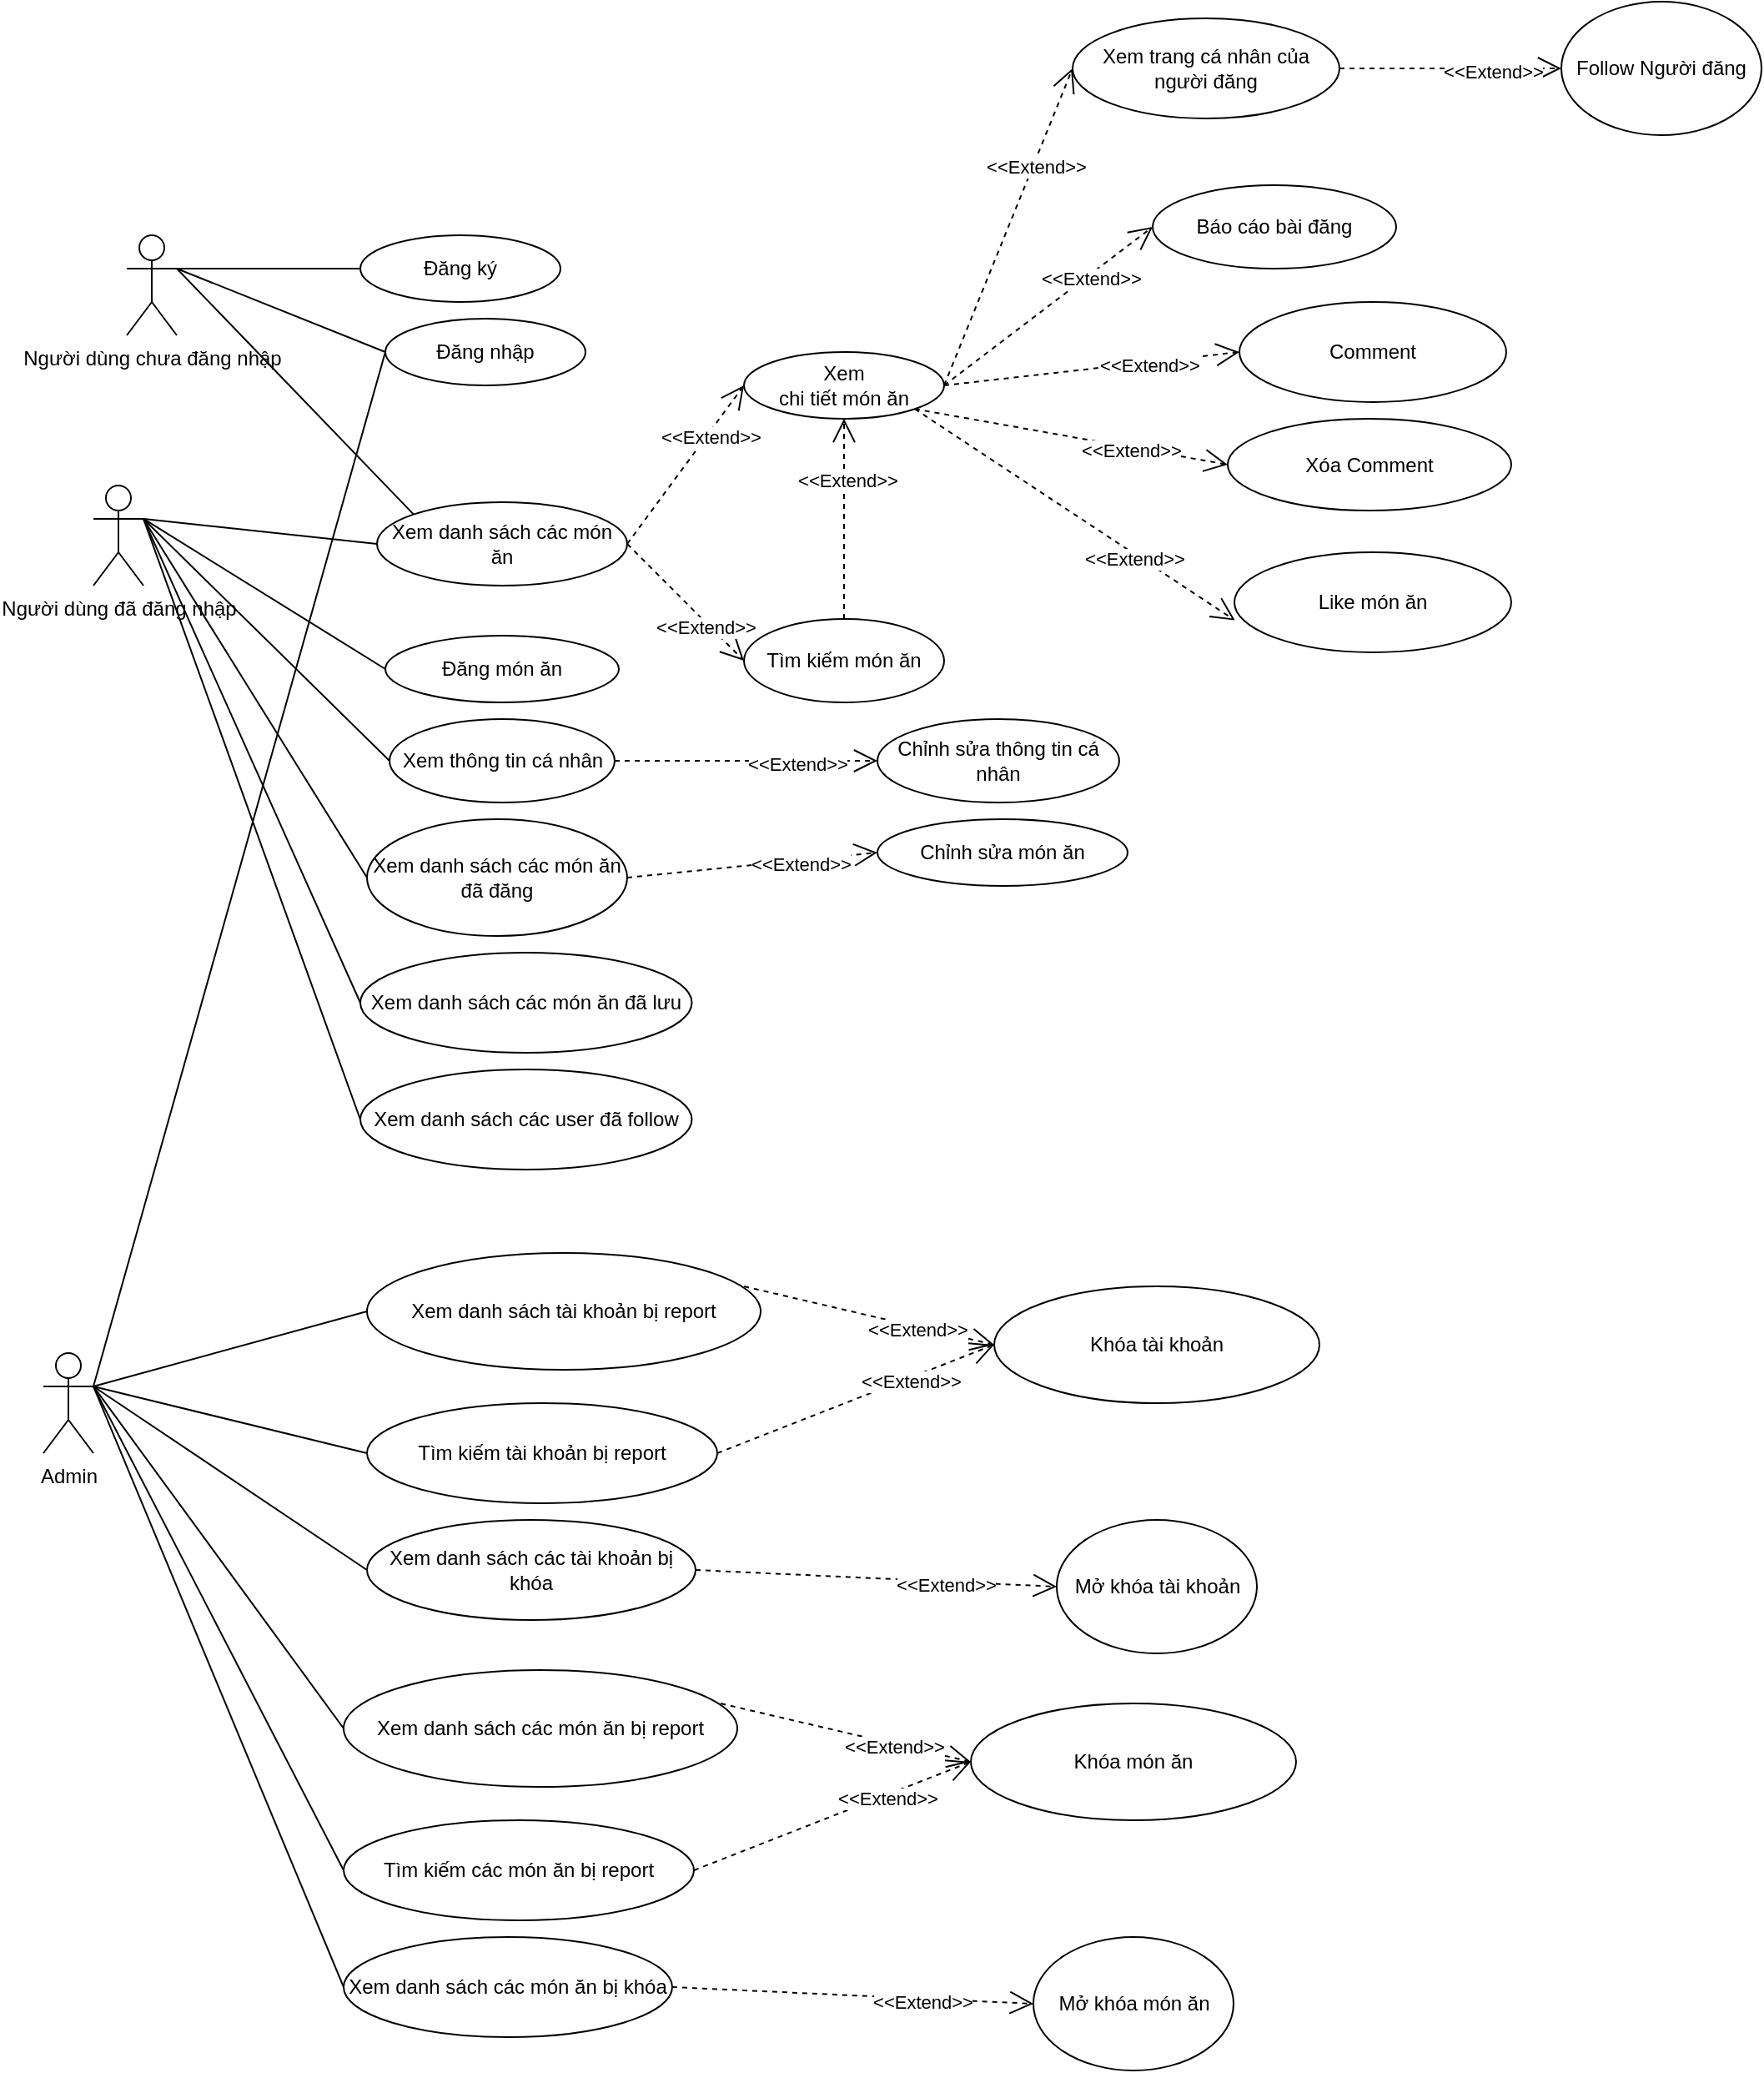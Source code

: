 <mxfile version="21.2.9" type="google">
  <diagram name="Page-1" id="F--Lyn6APZHfo9WcVaKE">
    <mxGraphModel grid="1" page="1" gridSize="10" guides="1" tooltips="1" connect="1" arrows="1" fold="1" pageScale="1" pageWidth="827" pageHeight="1169" math="0" shadow="0">
      <root>
        <mxCell id="0" />
        <mxCell id="1" parent="0" />
        <mxCell id="uJmSbzkm36HT4cuMZCnc-1" value="Người dùng chưa đăng nhập" style="shape=umlActor;verticalLabelPosition=bottom;verticalAlign=top;html=1;outlineConnect=0;" vertex="1" parent="1">
          <mxGeometry x="100" y="-50" width="30" height="60" as="geometry" />
        </mxCell>
        <mxCell id="uJmSbzkm36HT4cuMZCnc-3" value="Người dùng đã đăng nhập" style="shape=umlActor;verticalLabelPosition=bottom;verticalAlign=top;html=1;outlineConnect=0;" vertex="1" parent="1">
          <mxGeometry x="80" y="100" width="30" height="60" as="geometry" />
        </mxCell>
        <mxCell id="uJmSbzkm36HT4cuMZCnc-4" value="Admin" style="shape=umlActor;verticalLabelPosition=bottom;verticalAlign=top;html=1;outlineConnect=0;" vertex="1" parent="1">
          <mxGeometry x="50" y="620" width="30" height="60" as="geometry" />
        </mxCell>
        <mxCell id="uJmSbzkm36HT4cuMZCnc-5" value="Đăng nhập" style="ellipse;whiteSpace=wrap;html=1;" vertex="1" parent="1">
          <mxGeometry x="255" width="120" height="40" as="geometry" />
        </mxCell>
        <mxCell id="uJmSbzkm36HT4cuMZCnc-6" value="Đăng ký" style="ellipse;whiteSpace=wrap;html=1;" vertex="1" parent="1">
          <mxGeometry x="240" y="-50" width="120" height="40" as="geometry" />
        </mxCell>
        <mxCell id="uJmSbzkm36HT4cuMZCnc-7" value="" style="endArrow=none;html=1;rounded=0;exitX=1;exitY=0.333;exitDx=0;exitDy=0;exitPerimeter=0;entryX=0;entryY=0.5;entryDx=0;entryDy=0;" edge="1" parent="1" source="uJmSbzkm36HT4cuMZCnc-1" target="uJmSbzkm36HT4cuMZCnc-5">
          <mxGeometry width="50" height="50" relative="1" as="geometry">
            <mxPoint x="390" y="310" as="sourcePoint" />
            <mxPoint x="440" y="260" as="targetPoint" />
          </mxGeometry>
        </mxCell>
        <mxCell id="uJmSbzkm36HT4cuMZCnc-8" value="" style="endArrow=none;html=1;rounded=0;exitX=1;exitY=0.333;exitDx=0;exitDy=0;exitPerimeter=0;entryX=0;entryY=0.5;entryDx=0;entryDy=0;" edge="1" parent="1" source="uJmSbzkm36HT4cuMZCnc-1" target="uJmSbzkm36HT4cuMZCnc-6">
          <mxGeometry width="50" height="50" relative="1" as="geometry">
            <mxPoint x="150" y="100" as="sourcePoint" />
            <mxPoint x="320" y="60" as="targetPoint" />
          </mxGeometry>
        </mxCell>
        <mxCell id="uJmSbzkm36HT4cuMZCnc-10" value="Xem&lt;br/&gt;chi tiết món ăn" style="ellipse;whiteSpace=wrap;html=1;" vertex="1" parent="1">
          <mxGeometry x="470" y="20" width="120" height="40" as="geometry" />
        </mxCell>
        <mxCell id="uJmSbzkm36HT4cuMZCnc-11" value="Tìm kiếm món ăn" style="ellipse;whiteSpace=wrap;html=1;" vertex="1" parent="1">
          <mxGeometry x="470" y="180" width="120" height="50" as="geometry" />
        </mxCell>
        <mxCell id="uJmSbzkm36HT4cuMZCnc-16" value="Xem trang cá nhân của người đăng" style="ellipse;whiteSpace=wrap;html=1;" vertex="1" parent="1">
          <mxGeometry x="667" y="-180" width="160" height="60" as="geometry" />
        </mxCell>
        <mxCell id="uJmSbzkm36HT4cuMZCnc-21" value="Đăng món ăn" style="ellipse;whiteSpace=wrap;html=1;" vertex="1" parent="1">
          <mxGeometry x="255" y="190" width="140" height="40" as="geometry" />
        </mxCell>
        <mxCell id="uJmSbzkm36HT4cuMZCnc-26" value="" style="endArrow=open;dashed=1;endFill=0;endSize=12;html=1;rounded=0;exitX=1;exitY=0.5;exitDx=0;exitDy=0;entryX=0;entryY=0.5;entryDx=0;entryDy=0;" edge="1" parent="1" source="uJmSbzkm36HT4cuMZCnc-29" target="uJmSbzkm36HT4cuMZCnc-10">
          <mxGeometry width="160" relative="1" as="geometry">
            <mxPoint x="470" y="280" as="sourcePoint" />
            <mxPoint x="630" y="280" as="targetPoint" />
          </mxGeometry>
        </mxCell>
        <mxCell id="uJmSbzkm36HT4cuMZCnc-27" value="&amp;lt;&amp;lt;Extend&amp;gt;&amp;gt;" style="edgeLabel;html=1;align=center;verticalAlign=middle;resizable=0;points=[];" connectable="0" vertex="1" parent="uJmSbzkm36HT4cuMZCnc-26">
          <mxGeometry x="0.385" y="-2" relative="1" as="geometry">
            <mxPoint as="offset" />
          </mxGeometry>
        </mxCell>
        <mxCell id="uJmSbzkm36HT4cuMZCnc-28" value="Báo cáo bài đăng" style="ellipse;whiteSpace=wrap;html=1;" vertex="1" parent="1">
          <mxGeometry x="715" y="-80" width="146" height="50" as="geometry" />
        </mxCell>
        <mxCell id="uJmSbzkm36HT4cuMZCnc-29" value="Xem danh sách các món ăn" style="ellipse;whiteSpace=wrap;html=1;" vertex="1" parent="1">
          <mxGeometry x="250" y="110" width="150" height="50" as="geometry" />
        </mxCell>
        <mxCell id="uJmSbzkm36HT4cuMZCnc-30" value="" style="endArrow=none;html=1;rounded=0;exitX=1;exitY=0.333;exitDx=0;exitDy=0;exitPerimeter=0;entryX=0;entryY=0;entryDx=0;entryDy=0;" edge="1" parent="1" source="uJmSbzkm36HT4cuMZCnc-1" target="uJmSbzkm36HT4cuMZCnc-29">
          <mxGeometry width="50" height="50" relative="1" as="geometry">
            <mxPoint x="390" y="320" as="sourcePoint" />
            <mxPoint x="440" y="270" as="targetPoint" />
          </mxGeometry>
        </mxCell>
        <mxCell id="uJmSbzkm36HT4cuMZCnc-31" value="" style="endArrow=none;html=1;rounded=0;exitX=1;exitY=0.333;exitDx=0;exitDy=0;exitPerimeter=0;entryX=0;entryY=0.5;entryDx=0;entryDy=0;" edge="1" parent="1" source="uJmSbzkm36HT4cuMZCnc-3" target="uJmSbzkm36HT4cuMZCnc-29">
          <mxGeometry width="50" height="50" relative="1" as="geometry">
            <mxPoint x="390" y="320" as="sourcePoint" />
            <mxPoint x="440" y="270" as="targetPoint" />
          </mxGeometry>
        </mxCell>
        <mxCell id="uJmSbzkm36HT4cuMZCnc-32" value="" style="endArrow=open;dashed=1;endFill=0;endSize=12;html=1;rounded=0;exitX=1;exitY=0.5;exitDx=0;exitDy=0;entryX=0;entryY=0.5;entryDx=0;entryDy=0;" edge="1" parent="1" source="uJmSbzkm36HT4cuMZCnc-29" target="uJmSbzkm36HT4cuMZCnc-11">
          <mxGeometry width="160" relative="1" as="geometry">
            <mxPoint x="410" y="145" as="sourcePoint" />
            <mxPoint x="470" y="50" as="targetPoint" />
          </mxGeometry>
        </mxCell>
        <mxCell id="uJmSbzkm36HT4cuMZCnc-33" value="&amp;lt;&amp;lt;Extend&amp;gt;&amp;gt;" style="edgeLabel;html=1;align=center;verticalAlign=middle;resizable=0;points=[];" connectable="0" vertex="1" parent="uJmSbzkm36HT4cuMZCnc-32">
          <mxGeometry x="0.385" y="-2" relative="1" as="geometry">
            <mxPoint as="offset" />
          </mxGeometry>
        </mxCell>
        <mxCell id="uJmSbzkm36HT4cuMZCnc-34" value="" style="endArrow=open;dashed=1;endFill=0;endSize=12;html=1;rounded=0;exitX=1;exitY=0.5;exitDx=0;exitDy=0;entryX=0;entryY=0.5;entryDx=0;entryDy=0;" edge="1" parent="1" source="uJmSbzkm36HT4cuMZCnc-10" target="uJmSbzkm36HT4cuMZCnc-16">
          <mxGeometry width="160" relative="1" as="geometry">
            <mxPoint x="410" y="145" as="sourcePoint" />
            <mxPoint x="480" y="50" as="targetPoint" />
          </mxGeometry>
        </mxCell>
        <mxCell id="uJmSbzkm36HT4cuMZCnc-35" value="&amp;lt;&amp;lt;Extend&amp;gt;&amp;gt;" style="edgeLabel;html=1;align=center;verticalAlign=middle;resizable=0;points=[];" connectable="0" vertex="1" parent="uJmSbzkm36HT4cuMZCnc-34">
          <mxGeometry x="0.385" y="-2" relative="1" as="geometry">
            <mxPoint as="offset" />
          </mxGeometry>
        </mxCell>
        <mxCell id="uJmSbzkm36HT4cuMZCnc-36" value="" style="endArrow=open;dashed=1;endFill=0;endSize=12;html=1;rounded=0;entryX=0.5;entryY=1;entryDx=0;entryDy=0;exitX=0.5;exitY=0;exitDx=0;exitDy=0;" edge="1" parent="1" source="uJmSbzkm36HT4cuMZCnc-11" target="uJmSbzkm36HT4cuMZCnc-10">
          <mxGeometry width="160" relative="1" as="geometry">
            <mxPoint x="420" y="150" as="sourcePoint" />
            <mxPoint x="490" y="60" as="targetPoint" />
          </mxGeometry>
        </mxCell>
        <mxCell id="uJmSbzkm36HT4cuMZCnc-37" value="&amp;lt;&amp;lt;Extend&amp;gt;&amp;gt;" style="edgeLabel;html=1;align=center;verticalAlign=middle;resizable=0;points=[];" connectable="0" vertex="1" parent="uJmSbzkm36HT4cuMZCnc-36">
          <mxGeometry x="0.385" y="-2" relative="1" as="geometry">
            <mxPoint as="offset" />
          </mxGeometry>
        </mxCell>
        <mxCell id="uJmSbzkm36HT4cuMZCnc-38" value="" style="endArrow=none;html=1;rounded=0;exitX=1;exitY=0.333;exitDx=0;exitDy=0;exitPerimeter=0;entryX=0;entryY=0.5;entryDx=0;entryDy=0;" edge="1" parent="1" source="uJmSbzkm36HT4cuMZCnc-3" target="uJmSbzkm36HT4cuMZCnc-21">
          <mxGeometry width="50" height="50" relative="1" as="geometry">
            <mxPoint x="390" y="320" as="sourcePoint" />
            <mxPoint x="440" y="270" as="targetPoint" />
          </mxGeometry>
        </mxCell>
        <mxCell id="uJmSbzkm36HT4cuMZCnc-39" value="Chỉnh sửa món ăn" style="ellipse;whiteSpace=wrap;html=1;" vertex="1" parent="1">
          <mxGeometry x="550" y="300" width="150" height="40" as="geometry" />
        </mxCell>
        <mxCell id="uJmSbzkm36HT4cuMZCnc-40" value="" style="endArrow=open;dashed=1;endFill=0;endSize=12;html=1;rounded=0;entryX=0;entryY=0.5;entryDx=0;entryDy=0;exitX=1;exitY=0.5;exitDx=0;exitDy=0;" edge="1" parent="1" source="uJmSbzkm36HT4cuMZCnc-10" target="uJmSbzkm36HT4cuMZCnc-28">
          <mxGeometry width="160" relative="1" as="geometry">
            <mxPoint x="540" y="190" as="sourcePoint" />
            <mxPoint x="540" y="70" as="targetPoint" />
          </mxGeometry>
        </mxCell>
        <mxCell id="uJmSbzkm36HT4cuMZCnc-41" value="&amp;lt;&amp;lt;Extend&amp;gt;&amp;gt;" style="edgeLabel;html=1;align=center;verticalAlign=middle;resizable=0;points=[];" connectable="0" vertex="1" parent="uJmSbzkm36HT4cuMZCnc-40">
          <mxGeometry x="0.385" y="-2" relative="1" as="geometry">
            <mxPoint as="offset" />
          </mxGeometry>
        </mxCell>
        <mxCell id="uJmSbzkm36HT4cuMZCnc-45" value="" style="endArrow=none;html=1;rounded=0;exitX=1;exitY=0.333;exitDx=0;exitDy=0;exitPerimeter=0;entryX=0;entryY=0.5;entryDx=0;entryDy=0;" edge="1" parent="1" source="uJmSbzkm36HT4cuMZCnc-4" target="uJmSbzkm36HT4cuMZCnc-5">
          <mxGeometry width="50" height="50" relative="1" as="geometry">
            <mxPoint x="390" y="320" as="sourcePoint" />
            <mxPoint x="440" y="270" as="targetPoint" />
          </mxGeometry>
        </mxCell>
        <mxCell id="uJmSbzkm36HT4cuMZCnc-46" value="Xem thông tin cá nhân" style="ellipse;whiteSpace=wrap;html=1;" vertex="1" parent="1">
          <mxGeometry x="257.5" y="240" width="135" height="50" as="geometry" />
        </mxCell>
        <mxCell id="uJmSbzkm36HT4cuMZCnc-47" value="Xem danh sách các món ăn đã đăng" style="ellipse;whiteSpace=wrap;html=1;" vertex="1" parent="1">
          <mxGeometry x="244" y="300" width="156" height="70" as="geometry" />
        </mxCell>
        <mxCell id="uJmSbzkm36HT4cuMZCnc-50" value="" style="endArrow=open;dashed=1;endFill=0;endSize=12;html=1;rounded=0;exitX=1;exitY=0.5;exitDx=0;exitDy=0;entryX=0;entryY=0.5;entryDx=0;entryDy=0;" edge="1" parent="1" source="uJmSbzkm36HT4cuMZCnc-47" target="uJmSbzkm36HT4cuMZCnc-39">
          <mxGeometry width="160" relative="1" as="geometry">
            <mxPoint x="410" y="275" as="sourcePoint" />
            <mxPoint x="560" y="285" as="targetPoint" />
          </mxGeometry>
        </mxCell>
        <mxCell id="uJmSbzkm36HT4cuMZCnc-51" value="&amp;lt;&amp;lt;Extend&amp;gt;&amp;gt;" style="edgeLabel;html=1;align=center;verticalAlign=middle;resizable=0;points=[];" connectable="0" vertex="1" parent="uJmSbzkm36HT4cuMZCnc-50">
          <mxGeometry x="0.385" y="-2" relative="1" as="geometry">
            <mxPoint as="offset" />
          </mxGeometry>
        </mxCell>
        <mxCell id="uJmSbzkm36HT4cuMZCnc-52" value="" style="endArrow=none;html=1;rounded=0;exitX=1;exitY=0.333;exitDx=0;exitDy=0;exitPerimeter=0;entryX=0;entryY=0.5;entryDx=0;entryDy=0;" edge="1" parent="1" source="uJmSbzkm36HT4cuMZCnc-3" target="uJmSbzkm36HT4cuMZCnc-46">
          <mxGeometry width="50" height="50" relative="1" as="geometry">
            <mxPoint x="390" y="200" as="sourcePoint" />
            <mxPoint x="440" y="150" as="targetPoint" />
          </mxGeometry>
        </mxCell>
        <mxCell id="uJmSbzkm36HT4cuMZCnc-53" value="Chỉnh sửa thông tin cá nhân" style="ellipse;whiteSpace=wrap;html=1;" vertex="1" parent="1">
          <mxGeometry x="550" y="240" width="145" height="50" as="geometry" />
        </mxCell>
        <mxCell id="uJmSbzkm36HT4cuMZCnc-54" value="" style="endArrow=open;dashed=1;endFill=0;endSize=12;html=1;rounded=0;exitX=1;exitY=0.5;exitDx=0;exitDy=0;entryX=0;entryY=0.5;entryDx=0;entryDy=0;" edge="1" parent="1" source="uJmSbzkm36HT4cuMZCnc-46" target="uJmSbzkm36HT4cuMZCnc-53">
          <mxGeometry width="160" relative="1" as="geometry">
            <mxPoint x="420" y="285" as="sourcePoint" />
            <mxPoint x="570" y="295" as="targetPoint" />
          </mxGeometry>
        </mxCell>
        <mxCell id="uJmSbzkm36HT4cuMZCnc-55" value="&amp;lt;&amp;lt;Extend&amp;gt;&amp;gt;" style="edgeLabel;html=1;align=center;verticalAlign=middle;resizable=0;points=[];" connectable="0" vertex="1" parent="uJmSbzkm36HT4cuMZCnc-54">
          <mxGeometry x="0.385" y="-2" relative="1" as="geometry">
            <mxPoint as="offset" />
          </mxGeometry>
        </mxCell>
        <mxCell id="uJmSbzkm36HT4cuMZCnc-56" value="Xem danh sách các món ăn đã lưu" style="ellipse;whiteSpace=wrap;html=1;" vertex="1" parent="1">
          <mxGeometry x="240" y="380" width="198.75" height="60" as="geometry" />
        </mxCell>
        <mxCell id="uJmSbzkm36HT4cuMZCnc-59" value="" style="endArrow=none;html=1;rounded=0;exitX=1;exitY=0.333;exitDx=0;exitDy=0;exitPerimeter=0;entryX=0;entryY=0.5;entryDx=0;entryDy=0;" edge="1" parent="1" source="uJmSbzkm36HT4cuMZCnc-3" target="uJmSbzkm36HT4cuMZCnc-47">
          <mxGeometry width="50" height="50" relative="1" as="geometry">
            <mxPoint x="390" y="300" as="sourcePoint" />
            <mxPoint x="440" y="250" as="targetPoint" />
          </mxGeometry>
        </mxCell>
        <mxCell id="uJmSbzkm36HT4cuMZCnc-60" value="" style="endArrow=none;html=1;rounded=0;exitX=1;exitY=0.333;exitDx=0;exitDy=0;exitPerimeter=0;entryX=0;entryY=0.5;entryDx=0;entryDy=0;" edge="1" parent="1" source="uJmSbzkm36HT4cuMZCnc-3" target="uJmSbzkm36HT4cuMZCnc-56">
          <mxGeometry width="50" height="50" relative="1" as="geometry">
            <mxPoint x="390" y="390" as="sourcePoint" />
            <mxPoint x="440" y="340" as="targetPoint" />
          </mxGeometry>
        </mxCell>
        <mxCell id="uJmSbzkm36HT4cuMZCnc-62" value="" style="endArrow=none;html=1;rounded=0;exitX=1;exitY=0.333;exitDx=0;exitDy=0;exitPerimeter=0;entryX=0;entryY=0.5;entryDx=0;entryDy=0;" edge="1" parent="1" source="uJmSbzkm36HT4cuMZCnc-3">
          <mxGeometry width="50" height="50" relative="1" as="geometry">
            <mxPoint x="110" y="110" as="sourcePoint" />
            <mxPoint x="240" y="480" as="targetPoint" />
          </mxGeometry>
        </mxCell>
        <mxCell id="uJmSbzkm36HT4cuMZCnc-63" value="Xem danh sách các user đã follow" style="ellipse;whiteSpace=wrap;html=1;" vertex="1" parent="1">
          <mxGeometry x="240" y="450" width="198.75" height="60" as="geometry" />
        </mxCell>
        <mxCell id="uJmSbzkm36HT4cuMZCnc-64" value="Comment" style="ellipse;whiteSpace=wrap;html=1;" vertex="1" parent="1">
          <mxGeometry x="767" y="-10" width="160" height="60" as="geometry" />
        </mxCell>
        <mxCell id="uJmSbzkm36HT4cuMZCnc-65" value="Xóa Comment" style="ellipse;whiteSpace=wrap;html=1;" vertex="1" parent="1">
          <mxGeometry x="760" y="60" width="170" height="55" as="geometry" />
        </mxCell>
        <mxCell id="uJmSbzkm36HT4cuMZCnc-66" value="" style="endArrow=open;dashed=1;endFill=0;endSize=12;html=1;rounded=0;entryX=0;entryY=0.5;entryDx=0;entryDy=0;exitX=1;exitY=0.5;exitDx=0;exitDy=0;" edge="1" parent="1" source="uJmSbzkm36HT4cuMZCnc-10" target="uJmSbzkm36HT4cuMZCnc-64">
          <mxGeometry width="160" relative="1" as="geometry">
            <mxPoint x="594" y="62" as="sourcePoint" />
            <mxPoint x="747" y="115" as="targetPoint" />
          </mxGeometry>
        </mxCell>
        <mxCell id="uJmSbzkm36HT4cuMZCnc-67" value="&amp;lt;&amp;lt;Extend&amp;gt;&amp;gt;" style="edgeLabel;html=1;align=center;verticalAlign=middle;resizable=0;points=[];" connectable="0" vertex="1" parent="uJmSbzkm36HT4cuMZCnc-66">
          <mxGeometry x="0.385" y="-2" relative="1" as="geometry">
            <mxPoint as="offset" />
          </mxGeometry>
        </mxCell>
        <mxCell id="uJmSbzkm36HT4cuMZCnc-68" value="" style="endArrow=open;dashed=1;endFill=0;endSize=12;html=1;rounded=0;entryX=0;entryY=0.5;entryDx=0;entryDy=0;exitX=1;exitY=1;exitDx=0;exitDy=0;" edge="1" parent="1" source="uJmSbzkm36HT4cuMZCnc-10" target="uJmSbzkm36HT4cuMZCnc-65">
          <mxGeometry width="160" relative="1" as="geometry">
            <mxPoint x="604" y="72" as="sourcePoint" />
            <mxPoint x="757" y="125" as="targetPoint" />
          </mxGeometry>
        </mxCell>
        <mxCell id="uJmSbzkm36HT4cuMZCnc-69" value="&amp;lt;&amp;lt;Extend&amp;gt;&amp;gt;" style="edgeLabel;html=1;align=center;verticalAlign=middle;resizable=0;points=[];" connectable="0" vertex="1" parent="uJmSbzkm36HT4cuMZCnc-68">
          <mxGeometry x="0.385" y="-2" relative="1" as="geometry">
            <mxPoint as="offset" />
          </mxGeometry>
        </mxCell>
        <mxCell id="uJmSbzkm36HT4cuMZCnc-70" value="Like món ăn" style="ellipse;whiteSpace=wrap;html=1;" vertex="1" parent="1">
          <mxGeometry x="764" y="140" width="166" height="60" as="geometry" />
        </mxCell>
        <mxCell id="uJmSbzkm36HT4cuMZCnc-71" value="" style="endArrow=open;dashed=1;endFill=0;endSize=12;html=1;rounded=0;entryX=0.002;entryY=0.68;entryDx=0;entryDy=0;exitX=1;exitY=1;exitDx=0;exitDy=0;entryPerimeter=0;" edge="1" parent="1" source="uJmSbzkm36HT4cuMZCnc-10" target="uJmSbzkm36HT4cuMZCnc-70">
          <mxGeometry width="160" relative="1" as="geometry">
            <mxPoint x="570" y="60" as="sourcePoint" />
            <mxPoint x="770" y="98" as="targetPoint" />
          </mxGeometry>
        </mxCell>
        <mxCell id="uJmSbzkm36HT4cuMZCnc-72" value="&amp;lt;&amp;lt;Extend&amp;gt;&amp;gt;" style="edgeLabel;html=1;align=center;verticalAlign=middle;resizable=0;points=[];" connectable="0" vertex="1" parent="uJmSbzkm36HT4cuMZCnc-71">
          <mxGeometry x="0.385" y="-2" relative="1" as="geometry">
            <mxPoint as="offset" />
          </mxGeometry>
        </mxCell>
        <mxCell id="uJmSbzkm36HT4cuMZCnc-73" value="Follow Người đăng" style="ellipse;whiteSpace=wrap;html=1;" vertex="1" parent="1">
          <mxGeometry x="960" y="-190" width="120" height="80" as="geometry" />
        </mxCell>
        <mxCell id="uJmSbzkm36HT4cuMZCnc-74" value="" style="endArrow=open;dashed=1;endFill=0;endSize=12;html=1;rounded=0;exitX=1;exitY=0.5;exitDx=0;exitDy=0;entryX=0;entryY=0.5;entryDx=0;entryDy=0;" edge="1" parent="1" source="uJmSbzkm36HT4cuMZCnc-16" target="uJmSbzkm36HT4cuMZCnc-73">
          <mxGeometry width="160" relative="1" as="geometry">
            <mxPoint x="600" y="50" as="sourcePoint" />
            <mxPoint x="677" y="-140" as="targetPoint" />
          </mxGeometry>
        </mxCell>
        <mxCell id="uJmSbzkm36HT4cuMZCnc-75" value="&amp;lt;&amp;lt;Extend&amp;gt;&amp;gt;" style="edgeLabel;html=1;align=center;verticalAlign=middle;resizable=0;points=[];" connectable="0" vertex="1" parent="uJmSbzkm36HT4cuMZCnc-74">
          <mxGeometry x="0.385" y="-2" relative="1" as="geometry">
            <mxPoint as="offset" />
          </mxGeometry>
        </mxCell>
        <mxCell id="uJmSbzkm36HT4cuMZCnc-76" value="Xem danh sách tài khoản bị report" style="ellipse;whiteSpace=wrap;html=1;" vertex="1" parent="1">
          <mxGeometry x="244" y="560" width="236" height="70" as="geometry" />
        </mxCell>
        <mxCell id="uJmSbzkm36HT4cuMZCnc-77" value="" style="endArrow=none;html=1;rounded=0;exitX=1;exitY=0.333;exitDx=0;exitDy=0;exitPerimeter=0;entryX=0;entryY=0.5;entryDx=0;entryDy=0;" edge="1" parent="1" source="uJmSbzkm36HT4cuMZCnc-4" target="uJmSbzkm36HT4cuMZCnc-76">
          <mxGeometry width="50" height="50" relative="1" as="geometry">
            <mxPoint x="500" y="710" as="sourcePoint" />
            <mxPoint x="550" y="660" as="targetPoint" />
          </mxGeometry>
        </mxCell>
        <mxCell id="uJmSbzkm36HT4cuMZCnc-78" value="Tìm kiếm tài khoản bị report" style="ellipse;whiteSpace=wrap;html=1;" vertex="1" parent="1">
          <mxGeometry x="244" y="650" width="210" height="60" as="geometry" />
        </mxCell>
        <mxCell id="uJmSbzkm36HT4cuMZCnc-82" value="" style="endArrow=none;html=1;rounded=0;exitX=1;exitY=0.333;exitDx=0;exitDy=0;exitPerimeter=0;entryX=0;entryY=0.5;entryDx=0;entryDy=0;" edge="1" parent="1" source="uJmSbzkm36HT4cuMZCnc-4" target="uJmSbzkm36HT4cuMZCnc-78">
          <mxGeometry width="50" height="50" relative="1" as="geometry">
            <mxPoint x="500" y="640" as="sourcePoint" />
            <mxPoint x="550" y="590" as="targetPoint" />
          </mxGeometry>
        </mxCell>
        <mxCell id="uJmSbzkm36HT4cuMZCnc-83" value="Khóa tài khoản" style="ellipse;whiteSpace=wrap;html=1;" vertex="1" parent="1">
          <mxGeometry x="620" y="580" width="195" height="70" as="geometry" />
        </mxCell>
        <mxCell id="uJmSbzkm36HT4cuMZCnc-86" value="" style="endArrow=open;dashed=1;endFill=0;endSize=12;html=1;rounded=0;exitX=1;exitY=0.5;exitDx=0;exitDy=0;entryX=0;entryY=0.5;entryDx=0;entryDy=0;" edge="1" parent="1" source="uJmSbzkm36HT4cuMZCnc-78" target="uJmSbzkm36HT4cuMZCnc-83">
          <mxGeometry width="160" relative="1" as="geometry">
            <mxPoint x="410" y="345" as="sourcePoint" />
            <mxPoint x="560" y="330" as="targetPoint" />
          </mxGeometry>
        </mxCell>
        <mxCell id="uJmSbzkm36HT4cuMZCnc-87" value="&amp;lt;&amp;lt;Extend&amp;gt;&amp;gt;" style="edgeLabel;html=1;align=center;verticalAlign=middle;resizable=0;points=[];" connectable="0" vertex="1" parent="uJmSbzkm36HT4cuMZCnc-86">
          <mxGeometry x="0.385" y="-2" relative="1" as="geometry">
            <mxPoint as="offset" />
          </mxGeometry>
        </mxCell>
        <mxCell id="uJmSbzkm36HT4cuMZCnc-88" value="" style="endArrow=open;dashed=1;endFill=0;endSize=12;html=1;rounded=0;exitX=0.958;exitY=0.286;exitDx=0;exitDy=0;entryX=0;entryY=0.5;entryDx=0;entryDy=0;exitPerimeter=0;" edge="1" parent="1" source="uJmSbzkm36HT4cuMZCnc-76" target="uJmSbzkm36HT4cuMZCnc-83">
          <mxGeometry width="160" relative="1" as="geometry">
            <mxPoint x="420" y="355" as="sourcePoint" />
            <mxPoint x="570" y="340" as="targetPoint" />
          </mxGeometry>
        </mxCell>
        <mxCell id="uJmSbzkm36HT4cuMZCnc-89" value="&amp;lt;&amp;lt;Extend&amp;gt;&amp;gt;" style="edgeLabel;html=1;align=center;verticalAlign=middle;resizable=0;points=[];" connectable="0" vertex="1" parent="uJmSbzkm36HT4cuMZCnc-88">
          <mxGeometry x="0.385" y="-2" relative="1" as="geometry">
            <mxPoint as="offset" />
          </mxGeometry>
        </mxCell>
        <mxCell id="uJmSbzkm36HT4cuMZCnc-91" value="Xem danh sách các tài khoản bị khóa" style="ellipse;whiteSpace=wrap;html=1;" vertex="1" parent="1">
          <mxGeometry x="244" y="720" width="197" height="60" as="geometry" />
        </mxCell>
        <mxCell id="uJmSbzkm36HT4cuMZCnc-92" value="" style="endArrow=none;html=1;rounded=0;exitX=1;exitY=0.333;exitDx=0;exitDy=0;exitPerimeter=0;entryX=0;entryY=0.5;entryDx=0;entryDy=0;" edge="1" parent="1" source="uJmSbzkm36HT4cuMZCnc-4" target="uJmSbzkm36HT4cuMZCnc-91">
          <mxGeometry width="50" height="50" relative="1" as="geometry">
            <mxPoint x="500" y="720" as="sourcePoint" />
            <mxPoint x="550" y="670" as="targetPoint" />
          </mxGeometry>
        </mxCell>
        <mxCell id="uJmSbzkm36HT4cuMZCnc-93" value="Mở khóa tài khoản" style="ellipse;whiteSpace=wrap;html=1;" vertex="1" parent="1">
          <mxGeometry x="657.5" y="720" width="120" height="80" as="geometry" />
        </mxCell>
        <mxCell id="uJmSbzkm36HT4cuMZCnc-94" value="" style="endArrow=open;dashed=1;endFill=0;endSize=12;html=1;rounded=0;exitX=1;exitY=0.5;exitDx=0;exitDy=0;entryX=0;entryY=0.5;entryDx=0;entryDy=0;" edge="1" parent="1" source="uJmSbzkm36HT4cuMZCnc-91" target="uJmSbzkm36HT4cuMZCnc-93">
          <mxGeometry width="160" relative="1" as="geometry">
            <mxPoint x="464" y="690" as="sourcePoint" />
            <mxPoint x="630" y="625" as="targetPoint" />
          </mxGeometry>
        </mxCell>
        <mxCell id="uJmSbzkm36HT4cuMZCnc-95" value="&amp;lt;&amp;lt;Extend&amp;gt;&amp;gt;" style="edgeLabel;html=1;align=center;verticalAlign=middle;resizable=0;points=[];" connectable="0" vertex="1" parent="uJmSbzkm36HT4cuMZCnc-94">
          <mxGeometry x="0.385" y="-2" relative="1" as="geometry">
            <mxPoint as="offset" />
          </mxGeometry>
        </mxCell>
        <mxCell id="uJmSbzkm36HT4cuMZCnc-96" value="Xem danh sách các món ăn bị report" style="ellipse;whiteSpace=wrap;html=1;" vertex="1" parent="1">
          <mxGeometry x="230" y="810" width="236" height="70" as="geometry" />
        </mxCell>
        <mxCell id="uJmSbzkm36HT4cuMZCnc-97" value="Tìm kiếm các món ăn bị report" style="ellipse;whiteSpace=wrap;html=1;" vertex="1" parent="1">
          <mxGeometry x="230" y="900" width="210" height="60" as="geometry" />
        </mxCell>
        <mxCell id="uJmSbzkm36HT4cuMZCnc-98" value="Khóa món ăn" style="ellipse;whiteSpace=wrap;html=1;" vertex="1" parent="1">
          <mxGeometry x="606" y="830" width="195" height="70" as="geometry" />
        </mxCell>
        <mxCell id="uJmSbzkm36HT4cuMZCnc-99" value="" style="endArrow=open;dashed=1;endFill=0;endSize=12;html=1;rounded=0;exitX=1;exitY=0.5;exitDx=0;exitDy=0;entryX=0;entryY=0.5;entryDx=0;entryDy=0;" edge="1" parent="1" source="uJmSbzkm36HT4cuMZCnc-97" target="uJmSbzkm36HT4cuMZCnc-98">
          <mxGeometry width="160" relative="1" as="geometry">
            <mxPoint x="396" y="595" as="sourcePoint" />
            <mxPoint x="546" y="580" as="targetPoint" />
          </mxGeometry>
        </mxCell>
        <mxCell id="uJmSbzkm36HT4cuMZCnc-100" value="&amp;lt;&amp;lt;Extend&amp;gt;&amp;gt;" style="edgeLabel;html=1;align=center;verticalAlign=middle;resizable=0;points=[];" connectable="0" vertex="1" parent="uJmSbzkm36HT4cuMZCnc-99">
          <mxGeometry x="0.385" y="-2" relative="1" as="geometry">
            <mxPoint as="offset" />
          </mxGeometry>
        </mxCell>
        <mxCell id="uJmSbzkm36HT4cuMZCnc-101" value="" style="endArrow=open;dashed=1;endFill=0;endSize=12;html=1;rounded=0;exitX=0.958;exitY=0.286;exitDx=0;exitDy=0;entryX=0;entryY=0.5;entryDx=0;entryDy=0;exitPerimeter=0;" edge="1" parent="1" source="uJmSbzkm36HT4cuMZCnc-96" target="uJmSbzkm36HT4cuMZCnc-98">
          <mxGeometry width="160" relative="1" as="geometry">
            <mxPoint x="406" y="605" as="sourcePoint" />
            <mxPoint x="556" y="590" as="targetPoint" />
          </mxGeometry>
        </mxCell>
        <mxCell id="uJmSbzkm36HT4cuMZCnc-102" value="&amp;lt;&amp;lt;Extend&amp;gt;&amp;gt;" style="edgeLabel;html=1;align=center;verticalAlign=middle;resizable=0;points=[];" connectable="0" vertex="1" parent="uJmSbzkm36HT4cuMZCnc-101">
          <mxGeometry x="0.385" y="-2" relative="1" as="geometry">
            <mxPoint as="offset" />
          </mxGeometry>
        </mxCell>
        <mxCell id="uJmSbzkm36HT4cuMZCnc-103" value="Xem danh sách các món ăn bị khóa" style="ellipse;whiteSpace=wrap;html=1;" vertex="1" parent="1">
          <mxGeometry x="230" y="970" width="197" height="60" as="geometry" />
        </mxCell>
        <mxCell id="uJmSbzkm36HT4cuMZCnc-104" value="Mở khóa món ăn" style="ellipse;whiteSpace=wrap;html=1;" vertex="1" parent="1">
          <mxGeometry x="643.5" y="970" width="120" height="80" as="geometry" />
        </mxCell>
        <mxCell id="uJmSbzkm36HT4cuMZCnc-105" value="" style="endArrow=open;dashed=1;endFill=0;endSize=12;html=1;rounded=0;exitX=1;exitY=0.5;exitDx=0;exitDy=0;entryX=0;entryY=0.5;entryDx=0;entryDy=0;" edge="1" parent="1" source="uJmSbzkm36HT4cuMZCnc-103" target="uJmSbzkm36HT4cuMZCnc-104">
          <mxGeometry width="160" relative="1" as="geometry">
            <mxPoint x="450" y="940" as="sourcePoint" />
            <mxPoint x="616" y="875" as="targetPoint" />
          </mxGeometry>
        </mxCell>
        <mxCell id="uJmSbzkm36HT4cuMZCnc-106" value="&amp;lt;&amp;lt;Extend&amp;gt;&amp;gt;" style="edgeLabel;html=1;align=center;verticalAlign=middle;resizable=0;points=[];" connectable="0" vertex="1" parent="uJmSbzkm36HT4cuMZCnc-105">
          <mxGeometry x="0.385" y="-2" relative="1" as="geometry">
            <mxPoint as="offset" />
          </mxGeometry>
        </mxCell>
        <mxCell id="uJmSbzkm36HT4cuMZCnc-107" value="" style="endArrow=none;html=1;rounded=0;exitX=1;exitY=0.333;exitDx=0;exitDy=0;exitPerimeter=0;entryX=0;entryY=0.5;entryDx=0;entryDy=0;" edge="1" parent="1" source="uJmSbzkm36HT4cuMZCnc-4" target="uJmSbzkm36HT4cuMZCnc-96">
          <mxGeometry width="50" height="50" relative="1" as="geometry">
            <mxPoint x="500" y="530" as="sourcePoint" />
            <mxPoint x="550" y="480" as="targetPoint" />
          </mxGeometry>
        </mxCell>
        <mxCell id="uJmSbzkm36HT4cuMZCnc-108" value="" style="endArrow=none;html=1;rounded=0;exitX=1;exitY=0.333;exitDx=0;exitDy=0;exitPerimeter=0;entryX=0;entryY=0.5;entryDx=0;entryDy=0;" edge="1" parent="1" source="uJmSbzkm36HT4cuMZCnc-4" target="uJmSbzkm36HT4cuMZCnc-97">
          <mxGeometry width="50" height="50" relative="1" as="geometry">
            <mxPoint x="90" y="650" as="sourcePoint" />
            <mxPoint x="240" y="855" as="targetPoint" />
          </mxGeometry>
        </mxCell>
        <mxCell id="uJmSbzkm36HT4cuMZCnc-109" value="" style="endArrow=none;html=1;rounded=0;exitX=1;exitY=0.333;exitDx=0;exitDy=0;exitPerimeter=0;entryX=0;entryY=0.5;entryDx=0;entryDy=0;" edge="1" parent="1" source="uJmSbzkm36HT4cuMZCnc-4" target="uJmSbzkm36HT4cuMZCnc-103">
          <mxGeometry width="50" height="50" relative="1" as="geometry">
            <mxPoint x="90" y="650" as="sourcePoint" />
            <mxPoint x="240" y="940" as="targetPoint" />
          </mxGeometry>
        </mxCell>
      </root>
    </mxGraphModel>
  </diagram>
</mxfile>
